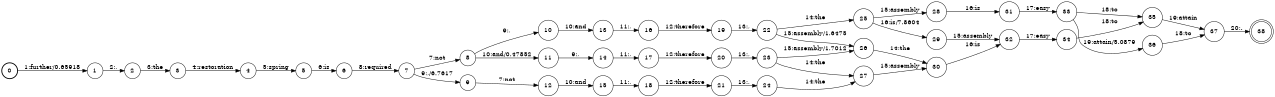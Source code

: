 digraph FST {
rankdir = LR;
size = "8.5,11";
label = "";
center = 1;
orientation = Portrait;
ranksep = "0.4";
nodesep = "0.25";
0 [label = "0", shape = circle, style = bold, fontsize = 14]
	0 -> 1 [label = "1:further/0.65918", fontsize = 14];
1 [label = "1", shape = circle, style = solid, fontsize = 14]
	1 -> 2 [label = "2:,", fontsize = 14];
2 [label = "2", shape = circle, style = solid, fontsize = 14]
	2 -> 3 [label = "3:the", fontsize = 14];
3 [label = "3", shape = circle, style = solid, fontsize = 14]
	3 -> 4 [label = "4:restoration", fontsize = 14];
4 [label = "4", shape = circle, style = solid, fontsize = 14]
	4 -> 5 [label = "5:spring", fontsize = 14];
5 [label = "5", shape = circle, style = solid, fontsize = 14]
	5 -> 6 [label = "6:is", fontsize = 14];
6 [label = "6", shape = circle, style = solid, fontsize = 14]
	6 -> 7 [label = "8:required", fontsize = 14];
7 [label = "7", shape = circle, style = solid, fontsize = 14]
	7 -> 9 [label = "9:,/6.7617", fontsize = 14];
	7 -> 8 [label = "7:not", fontsize = 14];
8 [label = "8", shape = circle, style = solid, fontsize = 14]
	8 -> 10 [label = "9:,", fontsize = 14];
	8 -> 11 [label = "10:and/0.47852", fontsize = 14];
9 [label = "9", shape = circle, style = solid, fontsize = 14]
	9 -> 12 [label = "7:not", fontsize = 14];
10 [label = "10", shape = circle, style = solid, fontsize = 14]
	10 -> 13 [label = "10:and", fontsize = 14];
11 [label = "11", shape = circle, style = solid, fontsize = 14]
	11 -> 14 [label = "9:,", fontsize = 14];
12 [label = "12", shape = circle, style = solid, fontsize = 14]
	12 -> 15 [label = "10:and", fontsize = 14];
13 [label = "13", shape = circle, style = solid, fontsize = 14]
	13 -> 16 [label = "11:,", fontsize = 14];
14 [label = "14", shape = circle, style = solid, fontsize = 14]
	14 -> 17 [label = "11:,", fontsize = 14];
15 [label = "15", shape = circle, style = solid, fontsize = 14]
	15 -> 18 [label = "11:,", fontsize = 14];
16 [label = "16", shape = circle, style = solid, fontsize = 14]
	16 -> 19 [label = "12:therefore", fontsize = 14];
17 [label = "17", shape = circle, style = solid, fontsize = 14]
	17 -> 20 [label = "12:therefore", fontsize = 14];
18 [label = "18", shape = circle, style = solid, fontsize = 14]
	18 -> 21 [label = "12:therefore", fontsize = 14];
19 [label = "19", shape = circle, style = solid, fontsize = 14]
	19 -> 22 [label = "13:,", fontsize = 14];
20 [label = "20", shape = circle, style = solid, fontsize = 14]
	20 -> 23 [label = "13:,", fontsize = 14];
21 [label = "21", shape = circle, style = solid, fontsize = 14]
	21 -> 24 [label = "13:,", fontsize = 14];
22 [label = "22", shape = circle, style = solid, fontsize = 14]
	22 -> 25 [label = "14:the", fontsize = 14];
	22 -> 26 [label = "15:assembly/1.6475", fontsize = 14];
23 [label = "23", shape = circle, style = solid, fontsize = 14]
	23 -> 27 [label = "14:the", fontsize = 14];
	23 -> 26 [label = "15:assembly/1.7012", fontsize = 14];
24 [label = "24", shape = circle, style = solid, fontsize = 14]
	24 -> 27 [label = "14:the", fontsize = 14];
25 [label = "25", shape = circle, style = solid, fontsize = 14]
	25 -> 29 [label = "16:is/7.8604", fontsize = 14];
	25 -> 28 [label = "15:assembly", fontsize = 14];
26 [label = "26", shape = circle, style = solid, fontsize = 14]
	26 -> 30 [label = "14:the", fontsize = 14];
27 [label = "27", shape = circle, style = solid, fontsize = 14]
	27 -> 30 [label = "15:assembly", fontsize = 14];
28 [label = "28", shape = circle, style = solid, fontsize = 14]
	28 -> 31 [label = "16:is", fontsize = 14];
29 [label = "29", shape = circle, style = solid, fontsize = 14]
	29 -> 32 [label = "15:assembly", fontsize = 14];
30 [label = "30", shape = circle, style = solid, fontsize = 14]
	30 -> 32 [label = "16:is", fontsize = 14];
31 [label = "31", shape = circle, style = solid, fontsize = 14]
	31 -> 33 [label = "17:easy", fontsize = 14];
32 [label = "32", shape = circle, style = solid, fontsize = 14]
	32 -> 34 [label = "17:easy", fontsize = 14];
33 [label = "33", shape = circle, style = solid, fontsize = 14]
	33 -> 35 [label = "18:to", fontsize = 14];
	33 -> 36 [label = "19:attain/5.0879", fontsize = 14];
34 [label = "34", shape = circle, style = solid, fontsize = 14]
	34 -> 35 [label = "18:to", fontsize = 14];
35 [label = "35", shape = circle, style = solid, fontsize = 14]
	35 -> 37 [label = "19:attain", fontsize = 14];
36 [label = "36", shape = circle, style = solid, fontsize = 14]
	36 -> 37 [label = "18:to", fontsize = 14];
37 [label = "37", shape = circle, style = solid, fontsize = 14]
	37 -> 38 [label = "20:.", fontsize = 14];
38 [label = "38", shape = doublecircle, style = solid, fontsize = 14]
}

